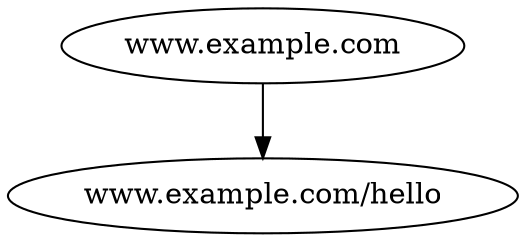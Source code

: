 digraph example {
	"www.example.com" [ href="http://example.com" ];
	"www.example.com/hello" [ href="http://www.example.com/hello" ];

	"www.example.com" -> "www.example.com/hello"
}
